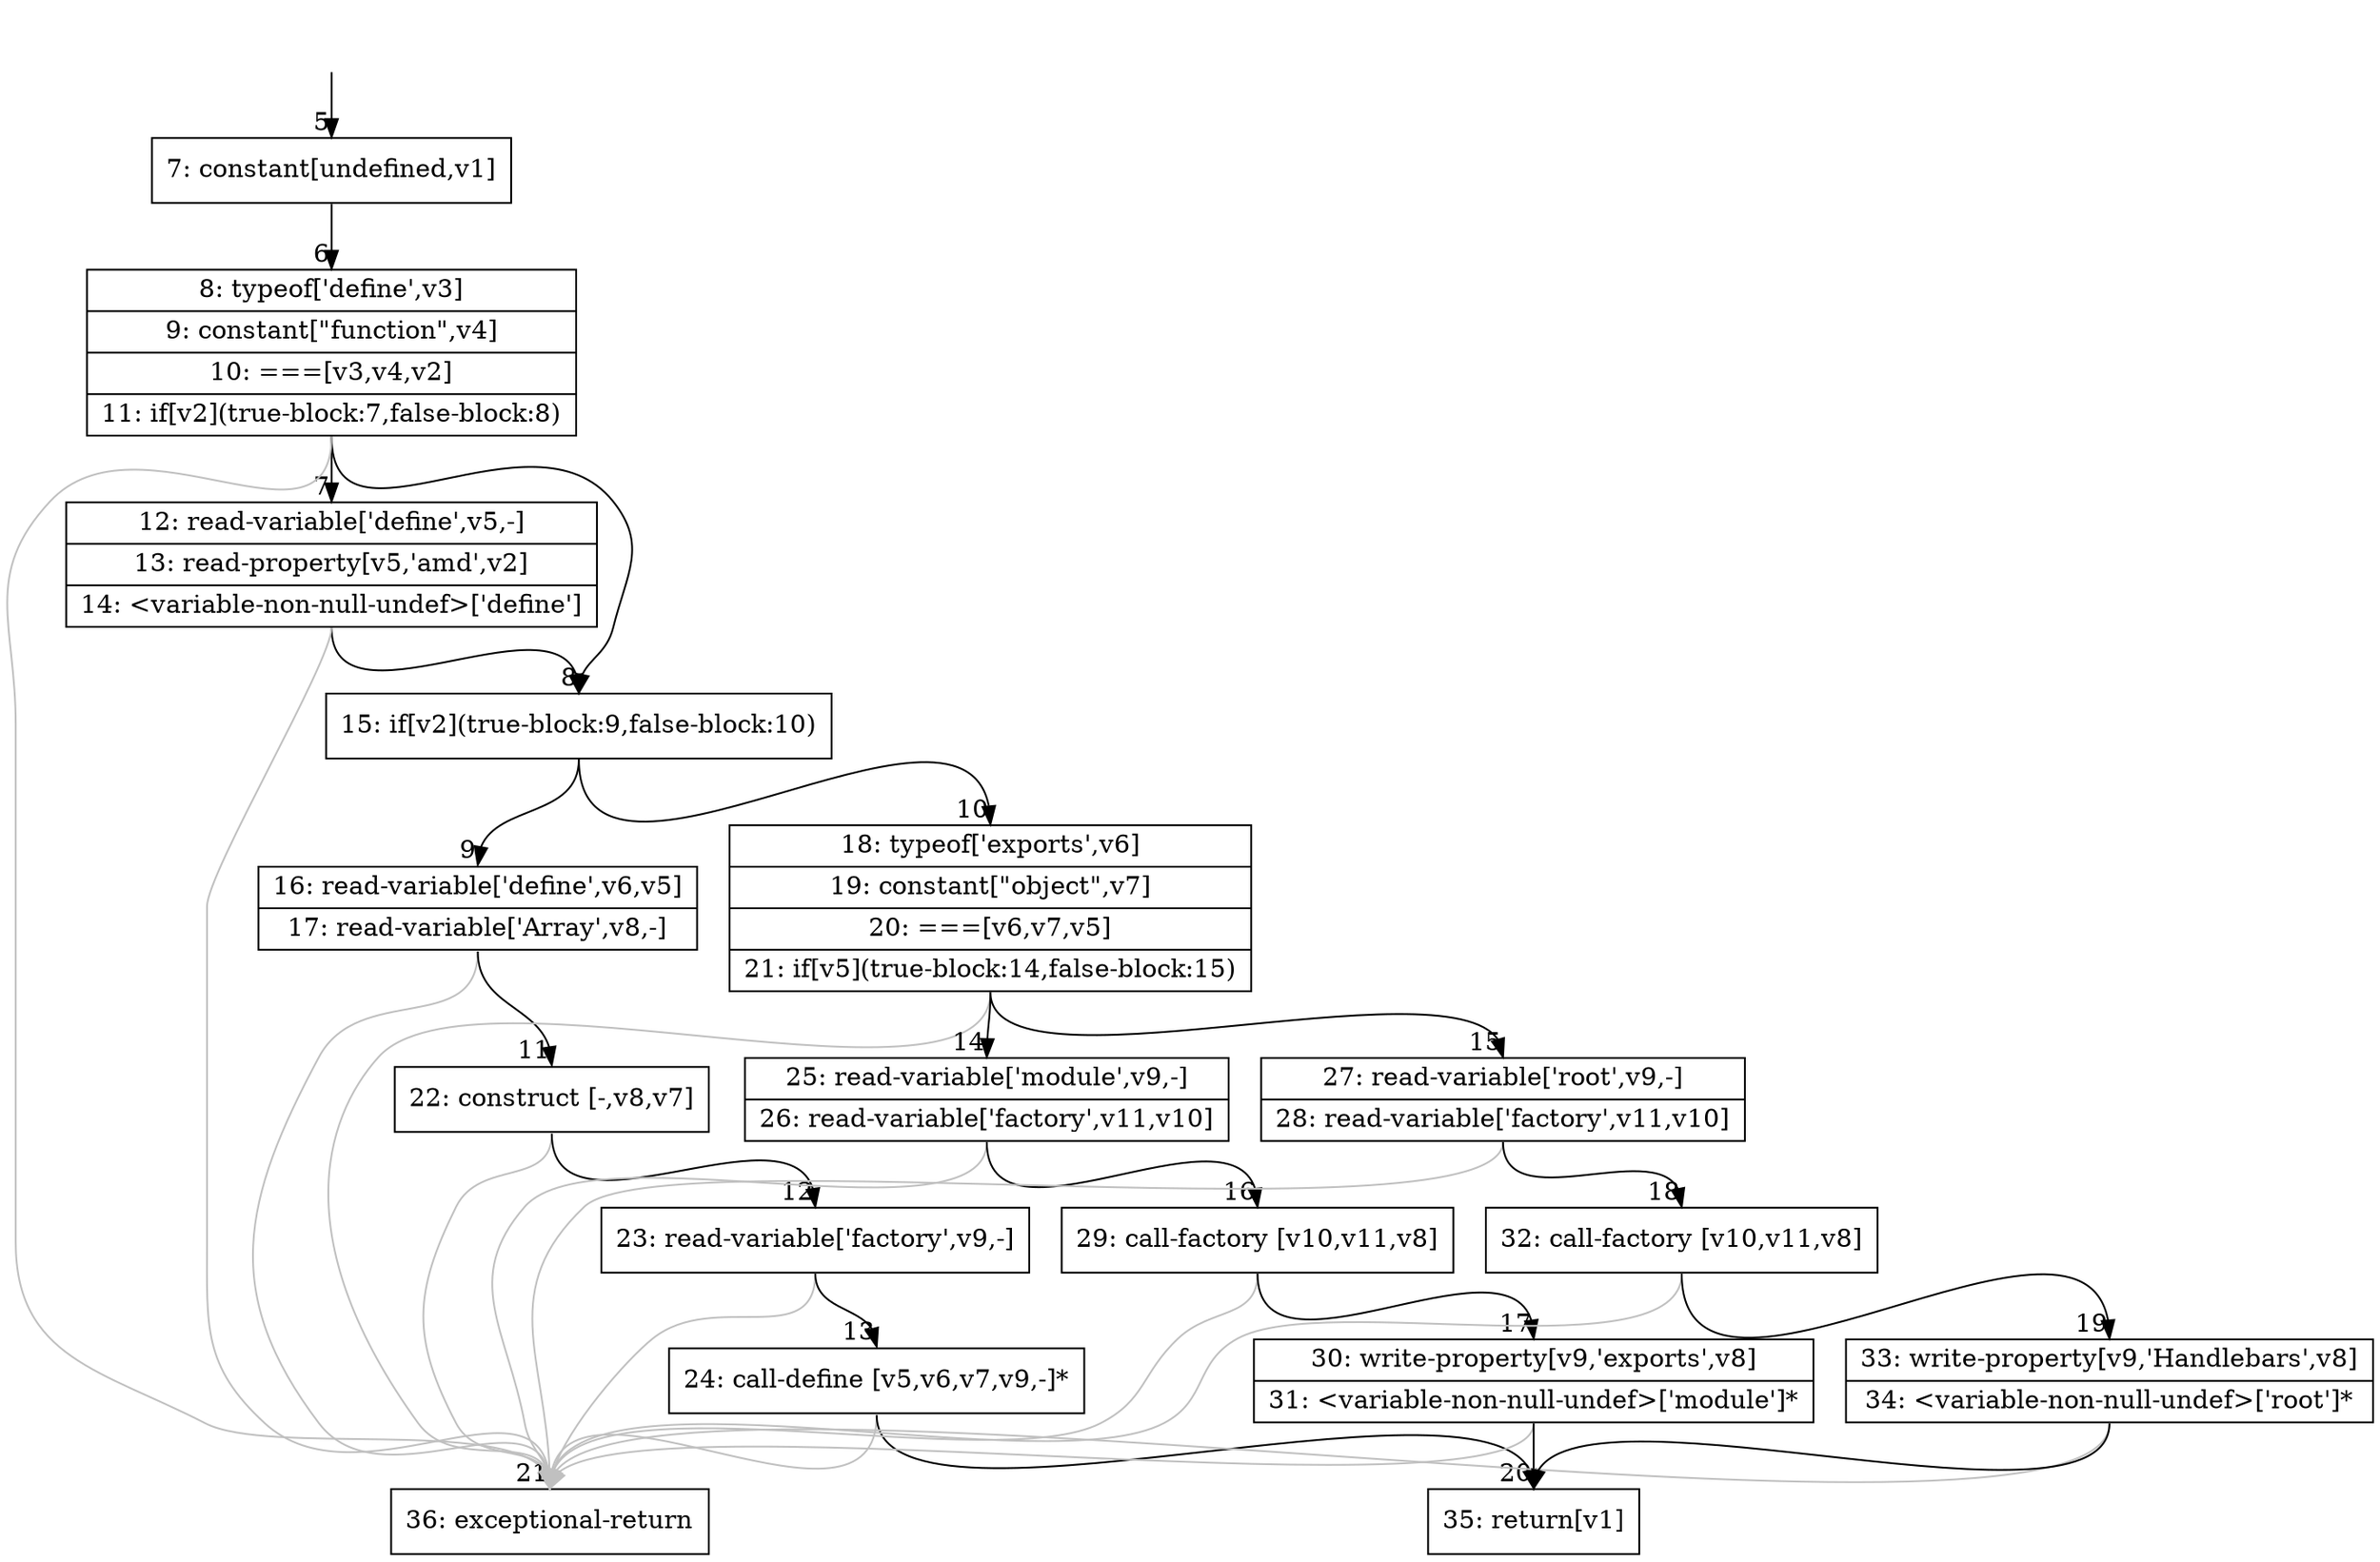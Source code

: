 digraph {
rankdir="TD"
BB_entry1[shape=none,label=""];
BB_entry1 -> BB5 [tailport=s, headport=n, headlabel="    5"]
BB5 [shape=record label="{7: constant[undefined,v1]}" ] 
BB5 -> BB6 [tailport=s, headport=n, headlabel="      6"]
BB6 [shape=record label="{8: typeof['define',v3]|9: constant[\"function\",v4]|10: ===[v3,v4,v2]|11: if[v2](true-block:7,false-block:8)}" ] 
BB6 -> BB8 [tailport=s, headport=n, headlabel="      8"]
BB6 -> BB7 [tailport=s, headport=n, headlabel="      7"]
BB6 -> BB21 [tailport=s, headport=n, color=gray, headlabel="      21"]
BB7 [shape=record label="{12: read-variable['define',v5,-]|13: read-property[v5,'amd',v2]|14: \<variable-non-null-undef\>['define']}" ] 
BB7 -> BB8 [tailport=s, headport=n]
BB7 -> BB21 [tailport=s, headport=n, color=gray]
BB8 [shape=record label="{15: if[v2](true-block:9,false-block:10)}" ] 
BB8 -> BB9 [tailport=s, headport=n, headlabel="      9"]
BB8 -> BB10 [tailport=s, headport=n, headlabel="      10"]
BB9 [shape=record label="{16: read-variable['define',v6,v5]|17: read-variable['Array',v8,-]}" ] 
BB9 -> BB11 [tailport=s, headport=n, headlabel="      11"]
BB9 -> BB21 [tailport=s, headport=n, color=gray]
BB10 [shape=record label="{18: typeof['exports',v6]|19: constant[\"object\",v7]|20: ===[v6,v7,v5]|21: if[v5](true-block:14,false-block:15)}" ] 
BB10 -> BB14 [tailport=s, headport=n, headlabel="      14"]
BB10 -> BB15 [tailport=s, headport=n, headlabel="      15"]
BB10 -> BB21 [tailport=s, headport=n, color=gray]
BB11 [shape=record label="{22: construct [-,v8,v7]}" ] 
BB11 -> BB12 [tailport=s, headport=n, headlabel="      12"]
BB11 -> BB21 [tailport=s, headport=n, color=gray]
BB12 [shape=record label="{23: read-variable['factory',v9,-]}" ] 
BB12 -> BB13 [tailport=s, headport=n, headlabel="      13"]
BB12 -> BB21 [tailport=s, headport=n, color=gray]
BB13 [shape=record label="{24: call-define [v5,v6,v7,v9,-]*}" ] 
BB13 -> BB20 [tailport=s, headport=n, headlabel="      20"]
BB13 -> BB21 [tailport=s, headport=n, color=gray]
BB14 [shape=record label="{25: read-variable['module',v9,-]|26: read-variable['factory',v11,v10]}" ] 
BB14 -> BB16 [tailport=s, headport=n, headlabel="      16"]
BB14 -> BB21 [tailport=s, headport=n, color=gray]
BB15 [shape=record label="{27: read-variable['root',v9,-]|28: read-variable['factory',v11,v10]}" ] 
BB15 -> BB18 [tailport=s, headport=n, headlabel="      18"]
BB15 -> BB21 [tailport=s, headport=n, color=gray]
BB16 [shape=record label="{29: call-factory [v10,v11,v8]}" ] 
BB16 -> BB17 [tailport=s, headport=n, headlabel="      17"]
BB16 -> BB21 [tailport=s, headport=n, color=gray]
BB17 [shape=record label="{30: write-property[v9,'exports',v8]|31: \<variable-non-null-undef\>['module']*}" ] 
BB17 -> BB20 [tailport=s, headport=n]
BB17 -> BB21 [tailport=s, headport=n, color=gray]
BB18 [shape=record label="{32: call-factory [v10,v11,v8]}" ] 
BB18 -> BB19 [tailport=s, headport=n, headlabel="      19"]
BB18 -> BB21 [tailport=s, headport=n, color=gray]
BB19 [shape=record label="{33: write-property[v9,'Handlebars',v8]|34: \<variable-non-null-undef\>['root']*}" ] 
BB19 -> BB20 [tailport=s, headport=n]
BB19 -> BB21 [tailport=s, headport=n, color=gray]
BB20 [shape=record label="{35: return[v1]}" ] 
BB21 [shape=record label="{36: exceptional-return}" ] 
//#$~ 34
}

